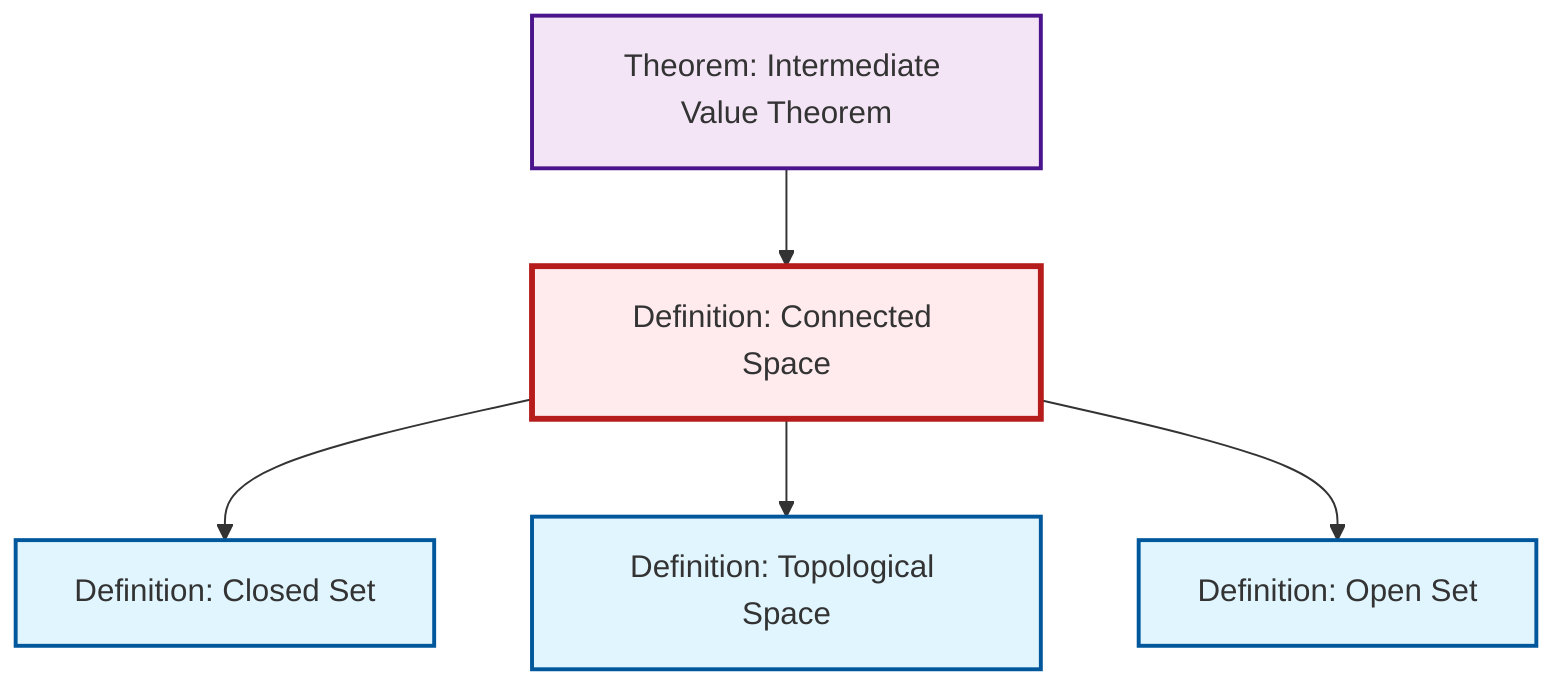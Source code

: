 graph TD
    classDef definition fill:#e1f5fe,stroke:#01579b,stroke-width:2px
    classDef theorem fill:#f3e5f5,stroke:#4a148c,stroke-width:2px
    classDef axiom fill:#fff3e0,stroke:#e65100,stroke-width:2px
    classDef example fill:#e8f5e9,stroke:#1b5e20,stroke-width:2px
    classDef current fill:#ffebee,stroke:#b71c1c,stroke-width:3px
    thm-intermediate-value["Theorem: Intermediate Value Theorem"]:::theorem
    def-open-set["Definition: Open Set"]:::definition
    def-closed-set["Definition: Closed Set"]:::definition
    def-topological-space["Definition: Topological Space"]:::definition
    def-connected["Definition: Connected Space"]:::definition
    def-connected --> def-closed-set
    thm-intermediate-value --> def-connected
    def-connected --> def-topological-space
    def-connected --> def-open-set
    class def-connected current
